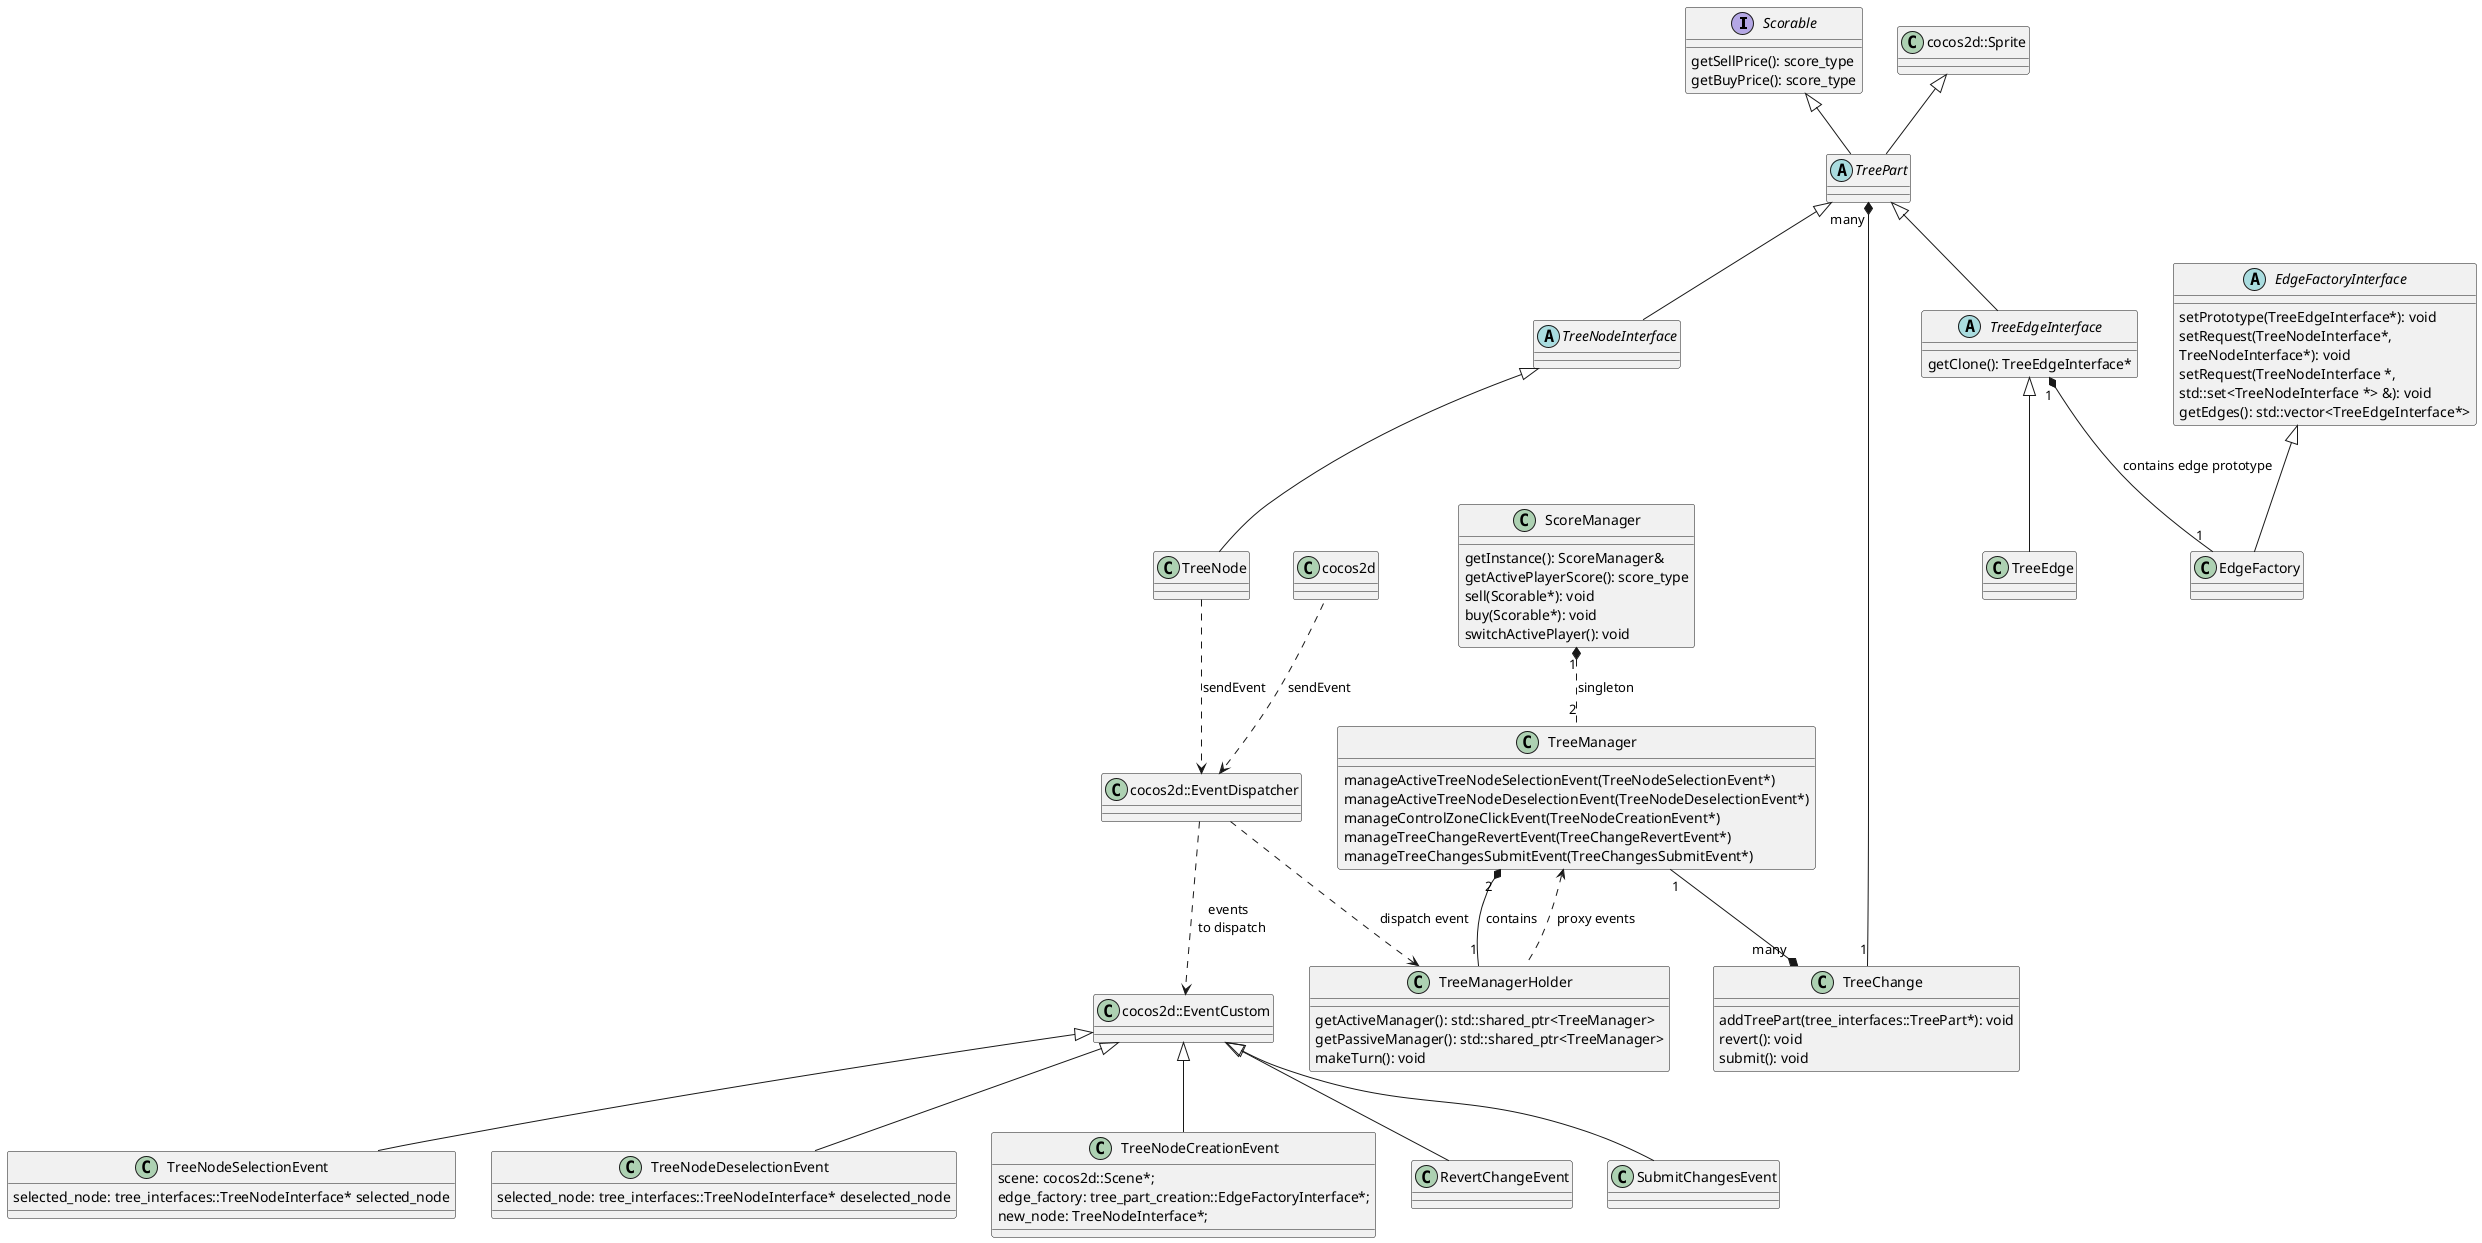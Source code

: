 @startuml

interface Scorable {
    getSellPrice(): score_type
    getBuyPrice(): score_type
}

class cocos2d::Sprite {
}

abstract class TreePart

abstract class TreeNodeInterface
abstract class TreeEdgeInterface {
    getClone(): TreeEdgeInterface*
}

class TreeNode
class TreeEdge

abstract class EdgeFactoryInterface {
    setPrototype(TreeEdgeInterface*): void
    setRequest(TreeNodeInterface*,
                TreeNodeInterface*): void
    setRequest(TreeNodeInterface *,
               std::set<TreeNodeInterface *> &): void
    getEdges(): std::vector<TreeEdgeInterface*>
}

class EdgeFactory {
}

class cocos2d::EventDispatcher

class TreeChange {
    addTreePart(tree_interfaces::TreePart*): void
    revert(): void
    submit(): void
}

class TreeManager {
    manageActiveTreeNodeSelectionEvent(TreeNodeSelectionEvent*)
    manageActiveTreeNodeDeselectionEvent(TreeNodeDeselectionEvent*)
    manageControlZoneClickEvent(TreeNodeCreationEvent*)
    manageTreeChangeRevertEvent(TreeChangeRevertEvent*)
    manageTreeChangesSubmitEvent(TreeChangesSubmitEvent*)
}
class TreeManagerHolder {
    getActiveManager(): std::shared_ptr<TreeManager>
    getPassiveManager(): std::shared_ptr<TreeManager>
    makeTurn(): void
}

class ScoreManager {
    getInstance(): ScoreManager&
    getActivePlayerScore(): score_type
    sell(Scorable*): void
    buy(Scorable*): void
    switchActivePlayer(): void
}

class cocos2d::EventCustom {
}

class TreeNodeSelectionEvent {
    selected_node: tree_interfaces::TreeNodeInterface* selected_node
}

class TreeNodeDeselectionEvent {
    selected_node: tree_interfaces::TreeNodeInterface* deselected_node
}

class TreeNodeCreationEvent {
    scene: cocos2d::Scene*;
    edge_factory: tree_part_creation::EdgeFactoryInterface*;
    new_node: TreeNodeInterface*;
}

class RevertChangeEvent {
}

class SubmitChangesEvent {
}



Scorable <|-- TreePart
cocos2d::Sprite <|-- TreePart

TreePart <|-- TreeNodeInterface
TreePart <|-- TreeEdgeInterface

TreeNodeInterface <|-- TreeNode
TreeEdgeInterface <|-- TreeEdge

EdgeFactoryInterface <|-- EdgeFactory
TreeEdgeInterface "1" *-- " 1" EdgeFactory : contains edge prototype

TreeManager "  2" *-- " 1" TreeManagerHolder: contains
TreeManager <.. TreeManagerHolder: proxy events

ScoreManager " 1" *.. " 2" TreeManager: singleton

cocos2d::EventCustom <|-- TreeNodeSelectionEvent
cocos2d::EventCustom <|-- TreeNodeDeselectionEvent
cocos2d::EventCustom <|-- TreeNodeCreationEvent
cocos2d::EventCustom <|-- RevertChangeEvent
cocos2d::EventCustom <|-- SubmitChangesEvent

cocos2d::EventDispatcher ..> cocos2d::EventCustom: events \n to dispatch

cocos2d::EventDispatcher ..> TreeManagerHolder: dispatch event
TreeNode ..> cocos2d::EventDispatcher: sendEvent
cocos2d::TreeScene ..> cocos2d::EventDispatcher: sendEvent

TreePart "many" *-- "1" TreeChange
TreeManager "1" --* "many" TreeChange


@enduml


abstract class AbstractList
abstract AbstractCollection
interface List
interface Collection

List <|-- AbstractList
Collection <|-- AbstractCollection

Collection <|- List
AbstractCollection <|- AbstractList
AbstractList <|-- ArrayList

class ArrayList {
Object[] elementData
size()
}

enum TimeUnit {
DAYS
HOURS
MINUTES
}